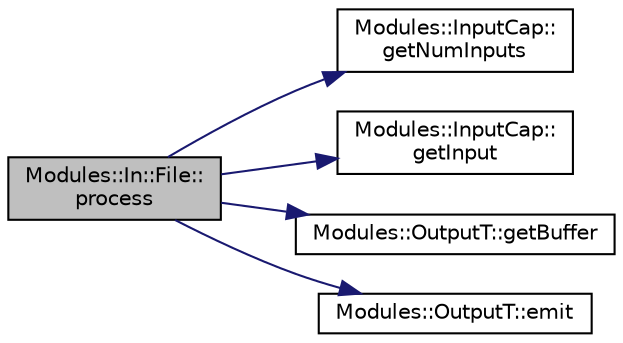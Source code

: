 digraph "Modules::In::File::process"
{
 // INTERACTIVE_SVG=YES
  edge [fontname="Helvetica",fontsize="10",labelfontname="Helvetica",labelfontsize="10"];
  node [fontname="Helvetica",fontsize="10",shape=record];
  rankdir="LR";
  Node1 [label="Modules::In::File::\lprocess",height=0.2,width=0.4,color="black", fillcolor="grey75", style="filled", fontcolor="black"];
  Node1 -> Node2 [color="midnightblue",fontsize="10",style="solid",fontname="Helvetica"];
  Node2 [label="Modules::InputCap::\lgetNumInputs",height=0.2,width=0.4,color="black", fillcolor="white", style="filled",URL="$class_modules_1_1_input_cap.html#a2439c212ea1020b4de566d69364cc7e7"];
  Node1 -> Node3 [color="midnightblue",fontsize="10",style="solid",fontname="Helvetica"];
  Node3 [label="Modules::InputCap::\lgetInput",height=0.2,width=0.4,color="black", fillcolor="white", style="filled",URL="$class_modules_1_1_input_cap.html#ae3f6220fa1ea63ef5d8f546049d963d9"];
  Node1 -> Node4 [color="midnightblue",fontsize="10",style="solid",fontname="Helvetica"];
  Node4 [label="Modules::OutputT::getBuffer",height=0.2,width=0.4,color="black", fillcolor="white", style="filled",URL="$class_modules_1_1_output_t.html#ab6263dca52d17a2498cd88a6c89f9c7c"];
  Node1 -> Node5 [color="midnightblue",fontsize="10",style="solid",fontname="Helvetica"];
  Node5 [label="Modules::OutputT::emit",height=0.2,width=0.4,color="black", fillcolor="white", style="filled",URL="$class_modules_1_1_output_t.html#ae88c40c22415f35248f12f2018bddb4c"];
}
